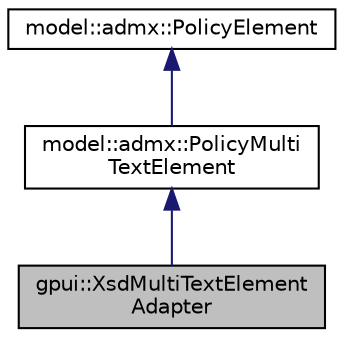 digraph "gpui::XsdMultiTextElementAdapter"
{
 // LATEX_PDF_SIZE
  edge [fontname="Helvetica",fontsize="10",labelfontname="Helvetica",labelfontsize="10"];
  node [fontname="Helvetica",fontsize="10",shape=record];
  Node1 [label="gpui::XsdMultiTextElement\lAdapter",height=0.2,width=0.4,color="black", fillcolor="grey75", style="filled", fontcolor="black",tooltip=" "];
  Node2 -> Node1 [dir="back",color="midnightblue",fontsize="10",style="solid",fontname="Helvetica"];
  Node2 [label="model::admx::PolicyMulti\lTextElement",height=0.2,width=0.4,color="black", fillcolor="white", style="filled",URL="$classmodel_1_1admx_1_1_policy_multi_text_element.html",tooltip="The PolicyMultiTextElement class represents a multi-text element in a policy."];
  Node3 -> Node2 [dir="back",color="midnightblue",fontsize="10",style="solid",fontname="Helvetica"];
  Node3 [label="model::admx::PolicyElement",height=0.2,width=0.4,color="black", fillcolor="white", style="filled",URL="$classmodel_1_1admx_1_1_policy_element.html",tooltip="The PolicyElement class represents the types of optional parameters defined in a policy setting."];
}

